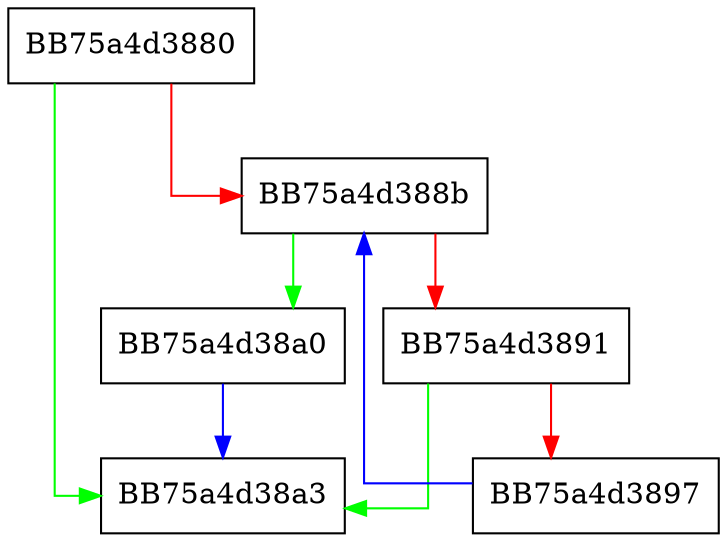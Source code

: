 digraph find {
  node [shape="box"];
  graph [splines=ortho];
  BB75a4d3880 -> BB75a4d38a3 [color="green"];
  BB75a4d3880 -> BB75a4d388b [color="red"];
  BB75a4d388b -> BB75a4d38a0 [color="green"];
  BB75a4d388b -> BB75a4d3891 [color="red"];
  BB75a4d3891 -> BB75a4d38a3 [color="green"];
  BB75a4d3891 -> BB75a4d3897 [color="red"];
  BB75a4d3897 -> BB75a4d388b [color="blue"];
  BB75a4d38a0 -> BB75a4d38a3 [color="blue"];
}